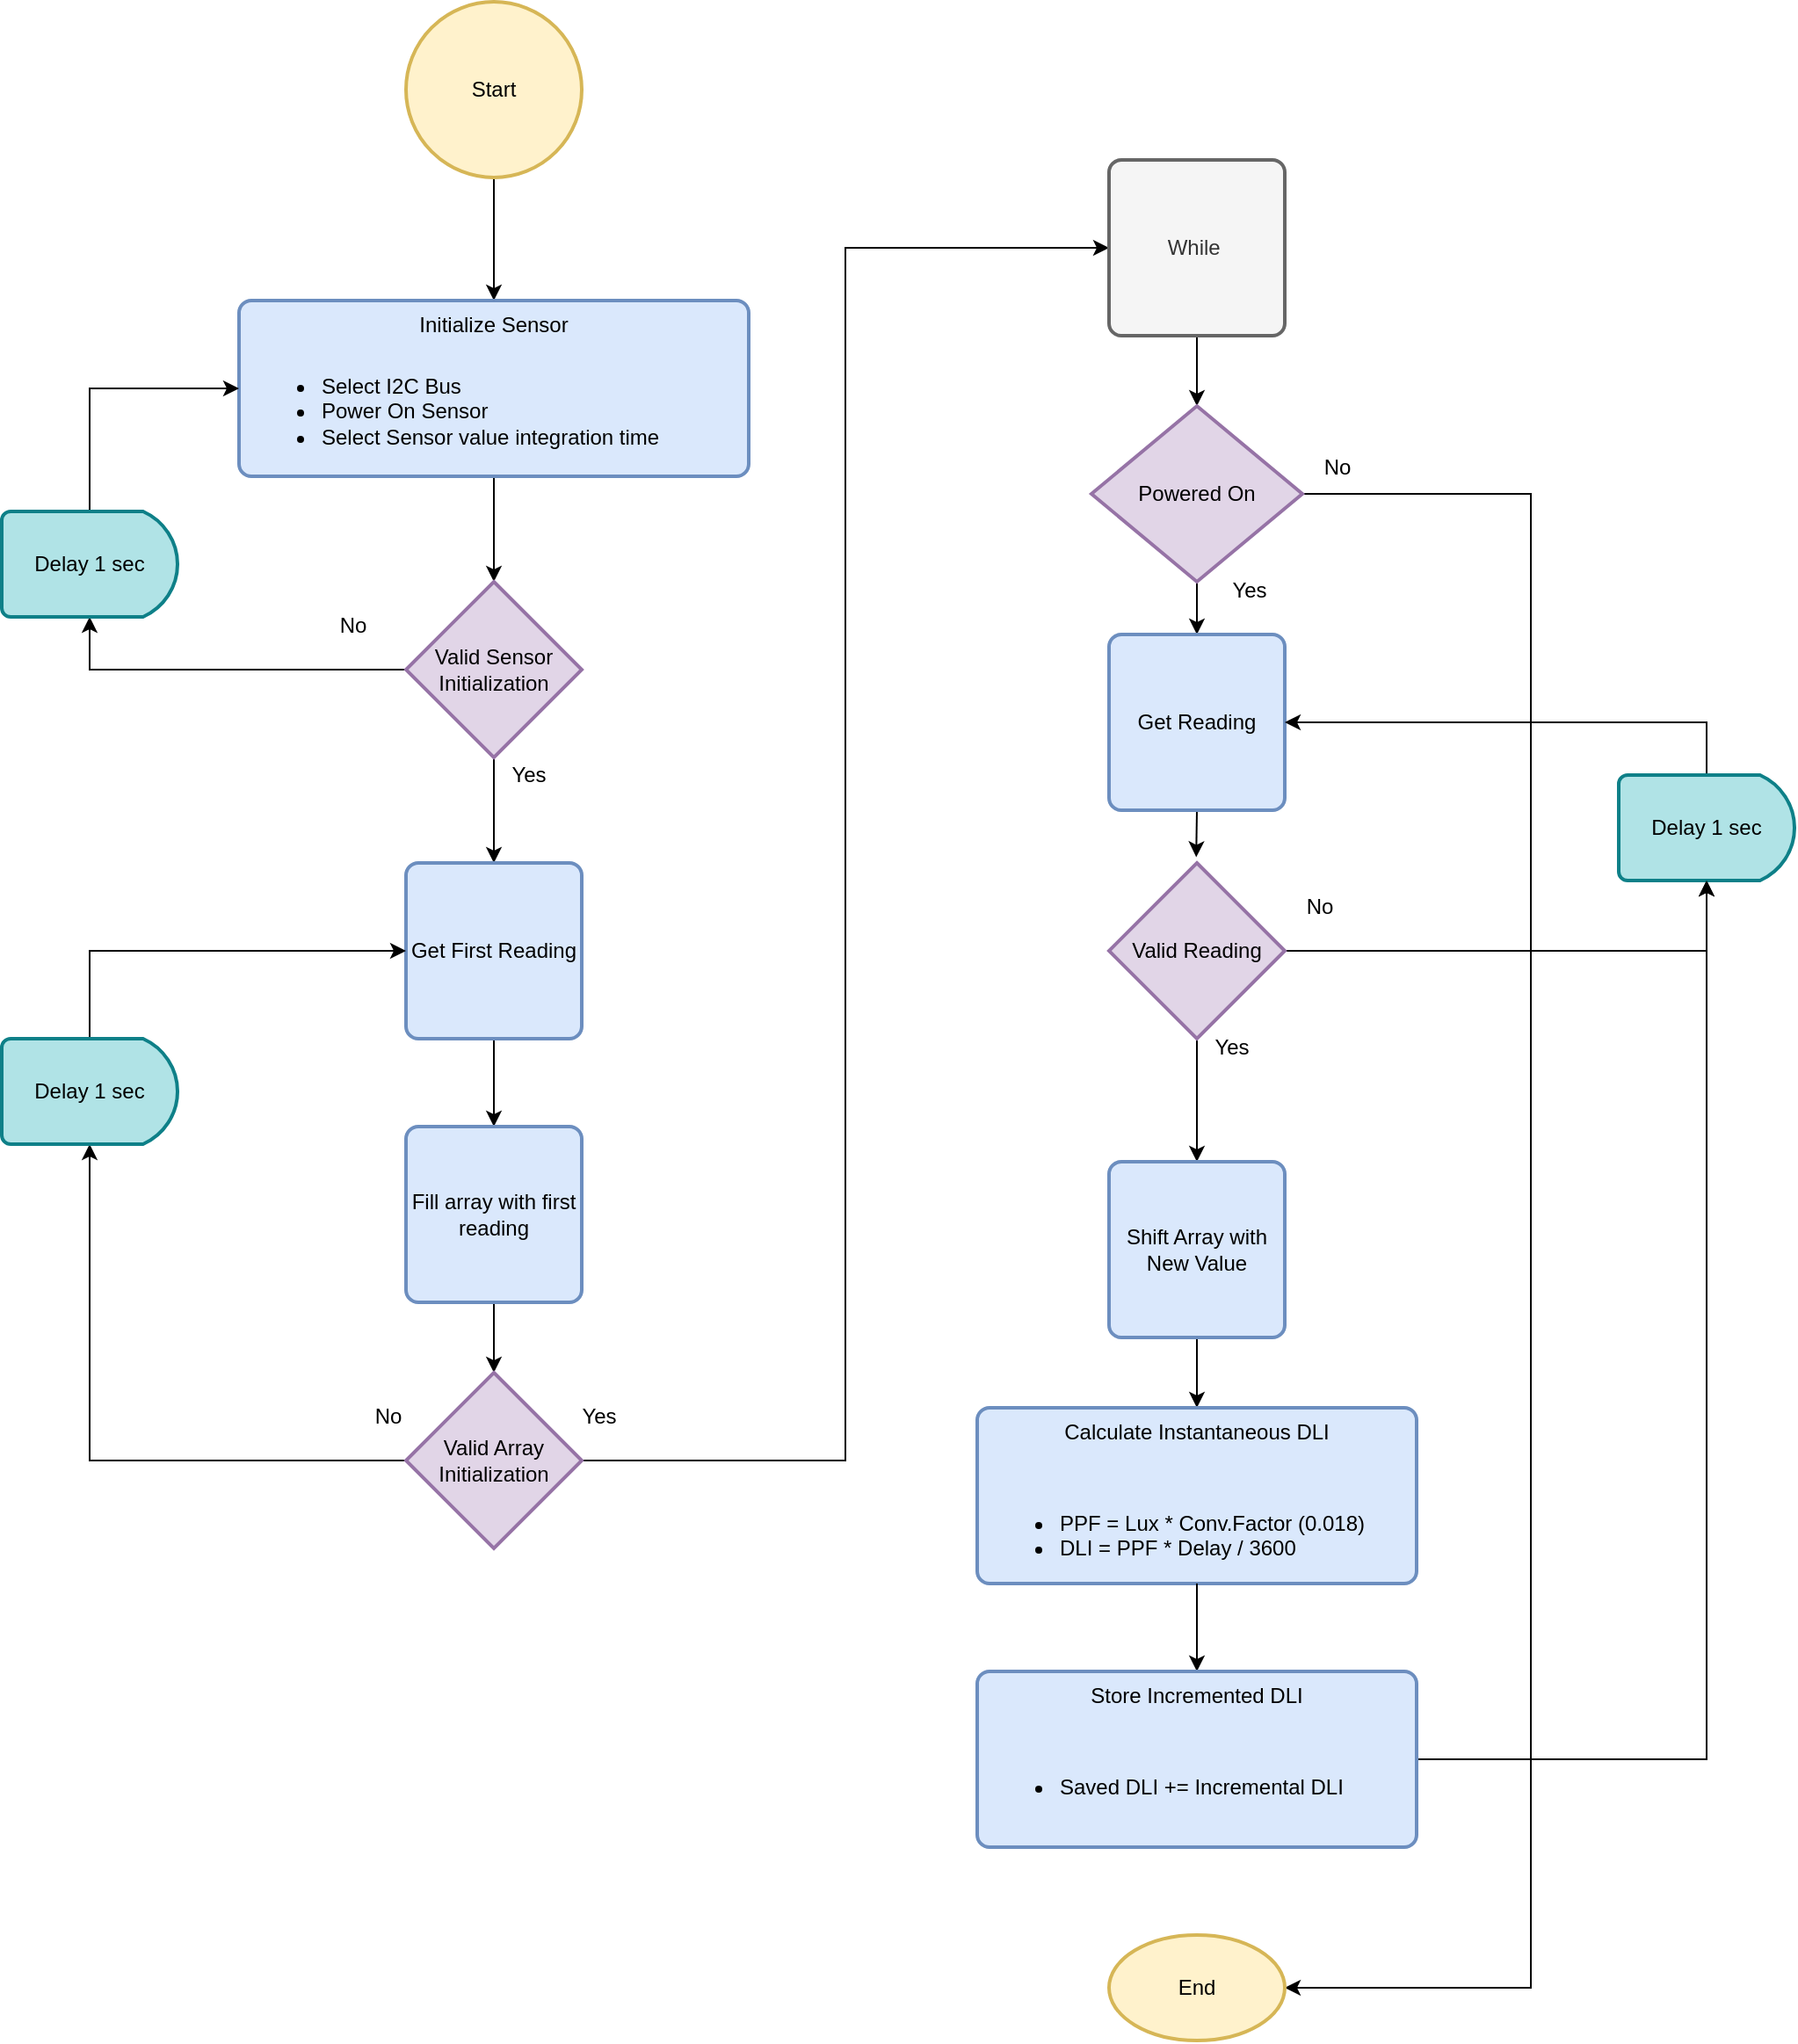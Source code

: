 <mxfile version="20.6.0" type="github">
  <diagram id="C5RBs43oDa-KdzZeNtuy" name="Page-1">
    <mxGraphModel dx="1185" dy="628" grid="1" gridSize="10" guides="1" tooltips="1" connect="1" arrows="1" fold="1" page="1" pageScale="1" pageWidth="827" pageHeight="1169" math="0" shadow="0">
      <root>
        <mxCell id="WIyWlLk6GJQsqaUBKTNV-0" />
        <mxCell id="WIyWlLk6GJQsqaUBKTNV-1" parent="WIyWlLk6GJQsqaUBKTNV-0" />
        <mxCell id="EBqMJ3u9A-3nKEFXwhYl-12" style="edgeStyle=orthogonalEdgeStyle;rounded=0;orthogonalLoop=1;jettySize=auto;html=1;exitX=0.5;exitY=1;exitDx=0;exitDy=0;exitPerimeter=0;" parent="WIyWlLk6GJQsqaUBKTNV-1" source="EBqMJ3u9A-3nKEFXwhYl-0" target="EBqMJ3u9A-3nKEFXwhYl-1" edge="1">
          <mxGeometry relative="1" as="geometry" />
        </mxCell>
        <mxCell id="EBqMJ3u9A-3nKEFXwhYl-0" value="Start" style="strokeWidth=2;html=1;shape=mxgraph.flowchart.start_2;whiteSpace=wrap;fillColor=#fff2cc;strokeColor=#d6b656;" parent="WIyWlLk6GJQsqaUBKTNV-1" vertex="1">
          <mxGeometry x="350" y="130" width="100" height="100" as="geometry" />
        </mxCell>
        <mxCell id="EBqMJ3u9A-3nKEFXwhYl-13" style="edgeStyle=orthogonalEdgeStyle;rounded=0;orthogonalLoop=1;jettySize=auto;html=1;exitX=0.5;exitY=1;exitDx=0;exitDy=0;" parent="WIyWlLk6GJQsqaUBKTNV-1" source="EBqMJ3u9A-3nKEFXwhYl-1" target="EBqMJ3u9A-3nKEFXwhYl-3" edge="1">
          <mxGeometry relative="1" as="geometry" />
        </mxCell>
        <mxCell id="EBqMJ3u9A-3nKEFXwhYl-1" value="Initialize Sensor" style="rounded=1;whiteSpace=wrap;html=1;absoluteArcSize=1;arcSize=14;strokeWidth=2;verticalAlign=top;fillColor=#dae8fc;strokeColor=#6c8ebf;" parent="WIyWlLk6GJQsqaUBKTNV-1" vertex="1">
          <mxGeometry x="255" y="300" width="290" height="100" as="geometry" />
        </mxCell>
        <mxCell id="EBqMJ3u9A-3nKEFXwhYl-2" value="&lt;ul&gt;&lt;li&gt;Select I2C Bus&lt;/li&gt;&lt;li&gt;Power On Sensor&lt;/li&gt;&lt;li&gt;Select Sensor value integration time&lt;/li&gt;&lt;/ul&gt;" style="text;html=1;strokeColor=none;fillColor=none;align=left;verticalAlign=top;whiteSpace=wrap;rounded=0;" parent="WIyWlLk6GJQsqaUBKTNV-1" vertex="1">
          <mxGeometry x="260" y="322.5" width="280" height="55" as="geometry" />
        </mxCell>
        <mxCell id="EBqMJ3u9A-3nKEFXwhYl-14" style="edgeStyle=orthogonalEdgeStyle;rounded=0;orthogonalLoop=1;jettySize=auto;html=1;exitX=0.5;exitY=1;exitDx=0;exitDy=0;exitPerimeter=0;entryX=0.5;entryY=0;entryDx=0;entryDy=0;" parent="WIyWlLk6GJQsqaUBKTNV-1" source="EBqMJ3u9A-3nKEFXwhYl-3" target="EBqMJ3u9A-3nKEFXwhYl-4" edge="1">
          <mxGeometry relative="1" as="geometry" />
        </mxCell>
        <mxCell id="EBqMJ3u9A-3nKEFXwhYl-44" style="edgeStyle=orthogonalEdgeStyle;rounded=0;orthogonalLoop=1;jettySize=auto;html=1;exitX=0;exitY=0.5;exitDx=0;exitDy=0;exitPerimeter=0;entryX=0.5;entryY=1;entryDx=0;entryDy=0;entryPerimeter=0;" parent="WIyWlLk6GJQsqaUBKTNV-1" source="EBqMJ3u9A-3nKEFXwhYl-3" target="EBqMJ3u9A-3nKEFXwhYl-43" edge="1">
          <mxGeometry relative="1" as="geometry" />
        </mxCell>
        <mxCell id="EBqMJ3u9A-3nKEFXwhYl-3" value="Valid Sensor Initialization" style="strokeWidth=2;html=1;shape=mxgraph.flowchart.decision;whiteSpace=wrap;fillColor=#e1d5e7;strokeColor=#9673a6;" parent="WIyWlLk6GJQsqaUBKTNV-1" vertex="1">
          <mxGeometry x="350" y="460" width="100" height="100" as="geometry" />
        </mxCell>
        <mxCell id="EBqMJ3u9A-3nKEFXwhYl-15" style="edgeStyle=orthogonalEdgeStyle;rounded=0;orthogonalLoop=1;jettySize=auto;html=1;exitX=0.5;exitY=1;exitDx=0;exitDy=0;entryX=0.5;entryY=0;entryDx=0;entryDy=0;" parent="WIyWlLk6GJQsqaUBKTNV-1" source="EBqMJ3u9A-3nKEFXwhYl-4" target="EBqMJ3u9A-3nKEFXwhYl-5" edge="1">
          <mxGeometry relative="1" as="geometry" />
        </mxCell>
        <mxCell id="EBqMJ3u9A-3nKEFXwhYl-4" value="Get First Reading" style="rounded=1;whiteSpace=wrap;html=1;absoluteArcSize=1;arcSize=14;strokeWidth=2;fillColor=#dae8fc;strokeColor=#6c8ebf;" parent="WIyWlLk6GJQsqaUBKTNV-1" vertex="1">
          <mxGeometry x="350" y="620" width="100" height="100" as="geometry" />
        </mxCell>
        <mxCell id="EBqMJ3u9A-3nKEFXwhYl-17" style="edgeStyle=orthogonalEdgeStyle;rounded=0;orthogonalLoop=1;jettySize=auto;html=1;exitX=0.5;exitY=1;exitDx=0;exitDy=0;entryX=0.5;entryY=0;entryDx=0;entryDy=0;entryPerimeter=0;" parent="WIyWlLk6GJQsqaUBKTNV-1" source="EBqMJ3u9A-3nKEFXwhYl-5" target="EBqMJ3u9A-3nKEFXwhYl-6" edge="1">
          <mxGeometry relative="1" as="geometry" />
        </mxCell>
        <mxCell id="EBqMJ3u9A-3nKEFXwhYl-5" value="Fill array with first reading" style="rounded=1;whiteSpace=wrap;html=1;absoluteArcSize=1;arcSize=14;strokeWidth=2;fillColor=#dae8fc;strokeColor=#6c8ebf;" parent="WIyWlLk6GJQsqaUBKTNV-1" vertex="1">
          <mxGeometry x="350" y="770" width="100" height="100" as="geometry" />
        </mxCell>
        <mxCell id="EBqMJ3u9A-3nKEFXwhYl-46" style="edgeStyle=orthogonalEdgeStyle;rounded=0;orthogonalLoop=1;jettySize=auto;html=1;exitX=0;exitY=0.5;exitDx=0;exitDy=0;exitPerimeter=0;" parent="WIyWlLk6GJQsqaUBKTNV-1" source="EBqMJ3u9A-3nKEFXwhYl-6" target="EBqMJ3u9A-3nKEFXwhYl-40" edge="1">
          <mxGeometry relative="1" as="geometry" />
        </mxCell>
        <mxCell id="EBqMJ3u9A-3nKEFXwhYl-51" style="edgeStyle=orthogonalEdgeStyle;rounded=0;orthogonalLoop=1;jettySize=auto;html=1;exitX=1;exitY=0.5;exitDx=0;exitDy=0;exitPerimeter=0;entryX=0;entryY=0.5;entryDx=0;entryDy=0;" parent="WIyWlLk6GJQsqaUBKTNV-1" source="EBqMJ3u9A-3nKEFXwhYl-6" target="EBqMJ3u9A-3nKEFXwhYl-7" edge="1">
          <mxGeometry relative="1" as="geometry" />
        </mxCell>
        <mxCell id="EBqMJ3u9A-3nKEFXwhYl-6" value="Valid Array Initialization" style="strokeWidth=2;html=1;shape=mxgraph.flowchart.decision;whiteSpace=wrap;fillColor=#e1d5e7;strokeColor=#9673a6;" parent="WIyWlLk6GJQsqaUBKTNV-1" vertex="1">
          <mxGeometry x="350" y="910" width="100" height="100" as="geometry" />
        </mxCell>
        <mxCell id="EBqMJ3u9A-3nKEFXwhYl-19" style="edgeStyle=orthogonalEdgeStyle;rounded=0;orthogonalLoop=1;jettySize=auto;html=1;exitX=0.5;exitY=1;exitDx=0;exitDy=0;entryX=0.5;entryY=0;entryDx=0;entryDy=0;entryPerimeter=0;" parent="WIyWlLk6GJQsqaUBKTNV-1" source="EBqMJ3u9A-3nKEFXwhYl-7" target="EBqMJ3u9A-3nKEFXwhYl-8" edge="1">
          <mxGeometry relative="1" as="geometry" />
        </mxCell>
        <mxCell id="EBqMJ3u9A-3nKEFXwhYl-7" value="While&amp;nbsp;" style="rounded=1;whiteSpace=wrap;html=1;absoluteArcSize=1;arcSize=14;strokeWidth=2;fillColor=#f5f5f5;fontColor=#333333;strokeColor=#666666;" parent="WIyWlLk6GJQsqaUBKTNV-1" vertex="1">
          <mxGeometry x="750" y="220" width="100" height="100" as="geometry" />
        </mxCell>
        <mxCell id="EBqMJ3u9A-3nKEFXwhYl-20" style="edgeStyle=orthogonalEdgeStyle;rounded=0;orthogonalLoop=1;jettySize=auto;html=1;exitX=0.5;exitY=1;exitDx=0;exitDy=0;exitPerimeter=0;" parent="WIyWlLk6GJQsqaUBKTNV-1" source="EBqMJ3u9A-3nKEFXwhYl-8" target="EBqMJ3u9A-3nKEFXwhYl-9" edge="1">
          <mxGeometry relative="1" as="geometry" />
        </mxCell>
        <mxCell id="IDAsAsik_U3wILWH-ycN-8" style="edgeStyle=orthogonalEdgeStyle;rounded=0;orthogonalLoop=1;jettySize=auto;html=1;exitX=1;exitY=0.5;exitDx=0;exitDy=0;exitPerimeter=0;entryX=1;entryY=0.5;entryDx=0;entryDy=0;entryPerimeter=0;" edge="1" parent="WIyWlLk6GJQsqaUBKTNV-1" source="EBqMJ3u9A-3nKEFXwhYl-8" target="EBqMJ3u9A-3nKEFXwhYl-37">
          <mxGeometry relative="1" as="geometry">
            <Array as="points">
              <mxPoint x="990" y="410" />
              <mxPoint x="990" y="1260" />
            </Array>
          </mxGeometry>
        </mxCell>
        <mxCell id="EBqMJ3u9A-3nKEFXwhYl-8" value="Powered On" style="strokeWidth=2;html=1;shape=mxgraph.flowchart.decision;whiteSpace=wrap;fillColor=#e1d5e7;strokeColor=#9673a6;" parent="WIyWlLk6GJQsqaUBKTNV-1" vertex="1">
          <mxGeometry x="740" y="360" width="120" height="100" as="geometry" />
        </mxCell>
        <mxCell id="EBqMJ3u9A-3nKEFXwhYl-21" style="edgeStyle=orthogonalEdgeStyle;rounded=0;orthogonalLoop=1;jettySize=auto;html=1;exitX=0.5;exitY=1;exitDx=0;exitDy=0;entryX=0.496;entryY=-0.033;entryDx=0;entryDy=0;entryPerimeter=0;" parent="WIyWlLk6GJQsqaUBKTNV-1" source="EBqMJ3u9A-3nKEFXwhYl-9" target="EBqMJ3u9A-3nKEFXwhYl-10" edge="1">
          <mxGeometry relative="1" as="geometry" />
        </mxCell>
        <mxCell id="EBqMJ3u9A-3nKEFXwhYl-9" value="Get Reading" style="rounded=1;whiteSpace=wrap;html=1;absoluteArcSize=1;arcSize=14;strokeWidth=2;fillColor=#dae8fc;strokeColor=#6c8ebf;" parent="WIyWlLk6GJQsqaUBKTNV-1" vertex="1">
          <mxGeometry x="750" y="490" width="100" height="100" as="geometry" />
        </mxCell>
        <mxCell id="EBqMJ3u9A-3nKEFXwhYl-22" style="edgeStyle=orthogonalEdgeStyle;rounded=0;orthogonalLoop=1;jettySize=auto;html=1;exitX=0.5;exitY=1;exitDx=0;exitDy=0;exitPerimeter=0;entryX=0.5;entryY=0;entryDx=0;entryDy=0;" parent="WIyWlLk6GJQsqaUBKTNV-1" source="EBqMJ3u9A-3nKEFXwhYl-10" target="EBqMJ3u9A-3nKEFXwhYl-11" edge="1">
          <mxGeometry relative="1" as="geometry" />
        </mxCell>
        <mxCell id="EBqMJ3u9A-3nKEFXwhYl-50" style="edgeStyle=orthogonalEdgeStyle;rounded=0;orthogonalLoop=1;jettySize=auto;html=1;exitX=1;exitY=0.5;exitDx=0;exitDy=0;exitPerimeter=0;entryX=0.5;entryY=1;entryDx=0;entryDy=0;entryPerimeter=0;" parent="WIyWlLk6GJQsqaUBKTNV-1" source="EBqMJ3u9A-3nKEFXwhYl-10" target="EBqMJ3u9A-3nKEFXwhYl-29" edge="1">
          <mxGeometry relative="1" as="geometry" />
        </mxCell>
        <mxCell id="EBqMJ3u9A-3nKEFXwhYl-10" value="Valid Reading" style="strokeWidth=2;html=1;shape=mxgraph.flowchart.decision;whiteSpace=wrap;fillColor=#e1d5e7;strokeColor=#9673a6;" parent="WIyWlLk6GJQsqaUBKTNV-1" vertex="1">
          <mxGeometry x="750" y="620" width="100" height="100" as="geometry" />
        </mxCell>
        <mxCell id="IDAsAsik_U3wILWH-ycN-1" style="edgeStyle=orthogonalEdgeStyle;rounded=0;orthogonalLoop=1;jettySize=auto;html=1;exitX=0.5;exitY=1;exitDx=0;exitDy=0;entryX=0.5;entryY=0;entryDx=0;entryDy=0;" edge="1" parent="WIyWlLk6GJQsqaUBKTNV-1" source="EBqMJ3u9A-3nKEFXwhYl-11" target="IDAsAsik_U3wILWH-ycN-0">
          <mxGeometry relative="1" as="geometry" />
        </mxCell>
        <mxCell id="EBqMJ3u9A-3nKEFXwhYl-11" value="Shift Array with New Value" style="rounded=1;whiteSpace=wrap;html=1;absoluteArcSize=1;arcSize=14;strokeWidth=2;fillColor=#dae8fc;strokeColor=#6c8ebf;" parent="WIyWlLk6GJQsqaUBKTNV-1" vertex="1">
          <mxGeometry x="750" y="790" width="100" height="100" as="geometry" />
        </mxCell>
        <mxCell id="EBqMJ3u9A-3nKEFXwhYl-24" value="No" style="text;html=1;strokeColor=none;fillColor=none;align=center;verticalAlign=middle;whiteSpace=wrap;rounded=0;" parent="WIyWlLk6GJQsqaUBKTNV-1" vertex="1">
          <mxGeometry x="290" y="470" width="60" height="30" as="geometry" />
        </mxCell>
        <mxCell id="EBqMJ3u9A-3nKEFXwhYl-25" value="Yes" style="text;html=1;strokeColor=none;fillColor=none;align=center;verticalAlign=middle;whiteSpace=wrap;rounded=0;" parent="WIyWlLk6GJQsqaUBKTNV-1" vertex="1">
          <mxGeometry x="390" y="555" width="60" height="30" as="geometry" />
        </mxCell>
        <mxCell id="EBqMJ3u9A-3nKEFXwhYl-26" value="No" style="text;html=1;strokeColor=none;fillColor=none;align=center;verticalAlign=middle;whiteSpace=wrap;rounded=0;" parent="WIyWlLk6GJQsqaUBKTNV-1" vertex="1">
          <mxGeometry x="310" y="920" width="60" height="30" as="geometry" />
        </mxCell>
        <mxCell id="EBqMJ3u9A-3nKEFXwhYl-28" value="Yes" style="text;html=1;strokeColor=none;fillColor=none;align=center;verticalAlign=middle;whiteSpace=wrap;rounded=0;" parent="WIyWlLk6GJQsqaUBKTNV-1" vertex="1">
          <mxGeometry x="430" y="920" width="60" height="30" as="geometry" />
        </mxCell>
        <mxCell id="EBqMJ3u9A-3nKEFXwhYl-31" style="edgeStyle=orthogonalEdgeStyle;rounded=0;orthogonalLoop=1;jettySize=auto;html=1;exitX=0.5;exitY=0;exitDx=0;exitDy=0;exitPerimeter=0;" parent="WIyWlLk6GJQsqaUBKTNV-1" source="EBqMJ3u9A-3nKEFXwhYl-29" target="EBqMJ3u9A-3nKEFXwhYl-9" edge="1">
          <mxGeometry relative="1" as="geometry" />
        </mxCell>
        <mxCell id="EBqMJ3u9A-3nKEFXwhYl-29" value="Delay 1 sec" style="strokeWidth=2;html=1;shape=mxgraph.flowchart.delay;whiteSpace=wrap;fillColor=#b0e3e6;strokeColor=#0e8088;" parent="WIyWlLk6GJQsqaUBKTNV-1" vertex="1">
          <mxGeometry x="1040" y="570" width="100" height="60" as="geometry" />
        </mxCell>
        <mxCell id="EBqMJ3u9A-3nKEFXwhYl-32" value="No" style="text;html=1;strokeColor=none;fillColor=none;align=center;verticalAlign=middle;whiteSpace=wrap;rounded=0;" parent="WIyWlLk6GJQsqaUBKTNV-1" vertex="1">
          <mxGeometry x="840" y="630" width="60" height="30" as="geometry" />
        </mxCell>
        <mxCell id="EBqMJ3u9A-3nKEFXwhYl-33" value="Yes" style="text;html=1;strokeColor=none;fillColor=none;align=center;verticalAlign=middle;whiteSpace=wrap;rounded=0;" parent="WIyWlLk6GJQsqaUBKTNV-1" vertex="1">
          <mxGeometry x="790" y="710" width="60" height="30" as="geometry" />
        </mxCell>
        <mxCell id="EBqMJ3u9A-3nKEFXwhYl-35" value="Yes" style="text;html=1;strokeColor=none;fillColor=none;align=center;verticalAlign=middle;whiteSpace=wrap;rounded=0;" parent="WIyWlLk6GJQsqaUBKTNV-1" vertex="1">
          <mxGeometry x="800" y="450" width="60" height="30" as="geometry" />
        </mxCell>
        <mxCell id="EBqMJ3u9A-3nKEFXwhYl-37" value="End" style="strokeWidth=2;html=1;shape=mxgraph.flowchart.start_1;whiteSpace=wrap;fillColor=#fff2cc;strokeColor=#d6b656;" parent="WIyWlLk6GJQsqaUBKTNV-1" vertex="1">
          <mxGeometry x="750" y="1230" width="100" height="60" as="geometry" />
        </mxCell>
        <mxCell id="EBqMJ3u9A-3nKEFXwhYl-39" value="No" style="text;html=1;strokeColor=none;fillColor=none;align=center;verticalAlign=middle;whiteSpace=wrap;rounded=0;" parent="WIyWlLk6GJQsqaUBKTNV-1" vertex="1">
          <mxGeometry x="850" y="380" width="60" height="30" as="geometry" />
        </mxCell>
        <mxCell id="EBqMJ3u9A-3nKEFXwhYl-42" style="edgeStyle=orthogonalEdgeStyle;rounded=0;orthogonalLoop=1;jettySize=auto;html=1;exitX=0.5;exitY=0;exitDx=0;exitDy=0;exitPerimeter=0;" parent="WIyWlLk6GJQsqaUBKTNV-1" source="EBqMJ3u9A-3nKEFXwhYl-40" target="EBqMJ3u9A-3nKEFXwhYl-4" edge="1">
          <mxGeometry relative="1" as="geometry" />
        </mxCell>
        <mxCell id="EBqMJ3u9A-3nKEFXwhYl-40" value="Delay 1 sec" style="strokeWidth=2;html=1;shape=mxgraph.flowchart.delay;whiteSpace=wrap;fillColor=#b0e3e6;strokeColor=#0e8088;" parent="WIyWlLk6GJQsqaUBKTNV-1" vertex="1">
          <mxGeometry x="120" y="720" width="100" height="60" as="geometry" />
        </mxCell>
        <mxCell id="EBqMJ3u9A-3nKEFXwhYl-45" style="edgeStyle=orthogonalEdgeStyle;rounded=0;orthogonalLoop=1;jettySize=auto;html=1;exitX=0.5;exitY=0;exitDx=0;exitDy=0;exitPerimeter=0;entryX=0;entryY=0.5;entryDx=0;entryDy=0;" parent="WIyWlLk6GJQsqaUBKTNV-1" source="EBqMJ3u9A-3nKEFXwhYl-43" target="EBqMJ3u9A-3nKEFXwhYl-1" edge="1">
          <mxGeometry relative="1" as="geometry" />
        </mxCell>
        <mxCell id="EBqMJ3u9A-3nKEFXwhYl-43" value="Delay 1 sec" style="strokeWidth=2;html=1;shape=mxgraph.flowchart.delay;whiteSpace=wrap;fillColor=#b0e3e6;strokeColor=#0e8088;" parent="WIyWlLk6GJQsqaUBKTNV-1" vertex="1">
          <mxGeometry x="120" y="420" width="100" height="60" as="geometry" />
        </mxCell>
        <mxCell id="IDAsAsik_U3wILWH-ycN-0" value="Calculate Instantaneous DLI" style="rounded=1;whiteSpace=wrap;html=1;absoluteArcSize=1;arcSize=14;strokeWidth=2;fillColor=#dae8fc;strokeColor=#6c8ebf;verticalAlign=top;" vertex="1" parent="WIyWlLk6GJQsqaUBKTNV-1">
          <mxGeometry x="675" y="930" width="250" height="100" as="geometry" />
        </mxCell>
        <mxCell id="IDAsAsik_U3wILWH-ycN-9" style="edgeStyle=orthogonalEdgeStyle;rounded=0;orthogonalLoop=1;jettySize=auto;html=1;exitX=0.5;exitY=1;exitDx=0;exitDy=0;entryX=0.5;entryY=0;entryDx=0;entryDy=0;" edge="1" parent="WIyWlLk6GJQsqaUBKTNV-1" source="IDAsAsik_U3wILWH-ycN-2" target="IDAsAsik_U3wILWH-ycN-3">
          <mxGeometry relative="1" as="geometry" />
        </mxCell>
        <mxCell id="IDAsAsik_U3wILWH-ycN-2" value="&lt;ul&gt;&lt;li&gt;PPF = Lux * Conv.Factor (0.018)&lt;/li&gt;&lt;li&gt;DLI = PPF * Delay / 3600&lt;/li&gt;&lt;/ul&gt;" style="text;html=1;strokeColor=none;fillColor=none;align=left;verticalAlign=top;whiteSpace=wrap;rounded=0;" vertex="1" parent="WIyWlLk6GJQsqaUBKTNV-1">
          <mxGeometry x="680" y="970" width="240" height="60" as="geometry" />
        </mxCell>
        <mxCell id="IDAsAsik_U3wILWH-ycN-7" style="edgeStyle=orthogonalEdgeStyle;rounded=0;orthogonalLoop=1;jettySize=auto;html=1;exitX=1;exitY=0.5;exitDx=0;exitDy=0;entryX=0.5;entryY=1;entryDx=0;entryDy=0;entryPerimeter=0;" edge="1" parent="WIyWlLk6GJQsqaUBKTNV-1" source="IDAsAsik_U3wILWH-ycN-3" target="EBqMJ3u9A-3nKEFXwhYl-29">
          <mxGeometry relative="1" as="geometry" />
        </mxCell>
        <mxCell id="IDAsAsik_U3wILWH-ycN-3" value="Store Incremented DLI" style="rounded=1;whiteSpace=wrap;html=1;absoluteArcSize=1;arcSize=14;strokeWidth=2;fillColor=#dae8fc;strokeColor=#6c8ebf;verticalAlign=top;" vertex="1" parent="WIyWlLk6GJQsqaUBKTNV-1">
          <mxGeometry x="675" y="1080" width="250" height="100" as="geometry" />
        </mxCell>
        <mxCell id="IDAsAsik_U3wILWH-ycN-4" value="&lt;ul&gt;&lt;li&gt;Saved DLI += Incremental DLI&lt;/li&gt;&lt;/ul&gt;" style="text;html=1;strokeColor=none;fillColor=none;align=left;verticalAlign=top;whiteSpace=wrap;rounded=0;" vertex="1" parent="WIyWlLk6GJQsqaUBKTNV-1">
          <mxGeometry x="680" y="1120" width="240" height="60" as="geometry" />
        </mxCell>
      </root>
    </mxGraphModel>
  </diagram>
</mxfile>
